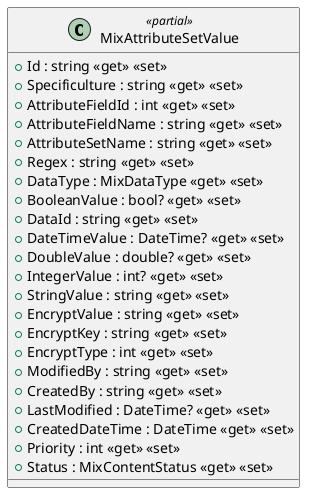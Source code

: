 @startuml
class MixAttributeSetValue <<partial>> {
    + Id : string <<get>> <<set>>
    + Specificulture : string <<get>> <<set>>
    + AttributeFieldId : int <<get>> <<set>>
    + AttributeFieldName : string <<get>> <<set>>
    + AttributeSetName : string <<get>> <<set>>
    + Regex : string <<get>> <<set>>
    + DataType : MixDataType <<get>> <<set>>
    + BooleanValue : bool? <<get>> <<set>>
    + DataId : string <<get>> <<set>>
    + DateTimeValue : DateTime? <<get>> <<set>>
    + DoubleValue : double? <<get>> <<set>>
    + IntegerValue : int? <<get>> <<set>>
    + StringValue : string <<get>> <<set>>
    + EncryptValue : string <<get>> <<set>>
    + EncryptKey : string <<get>> <<set>>
    + EncryptType : int <<get>> <<set>>
    + ModifiedBy : string <<get>> <<set>>
    + CreatedBy : string <<get>> <<set>>
    + LastModified : DateTime? <<get>> <<set>>
    + CreatedDateTime : DateTime <<get>> <<set>>
    + Priority : int <<get>> <<set>>
    + Status : MixContentStatus <<get>> <<set>>
}
@enduml
